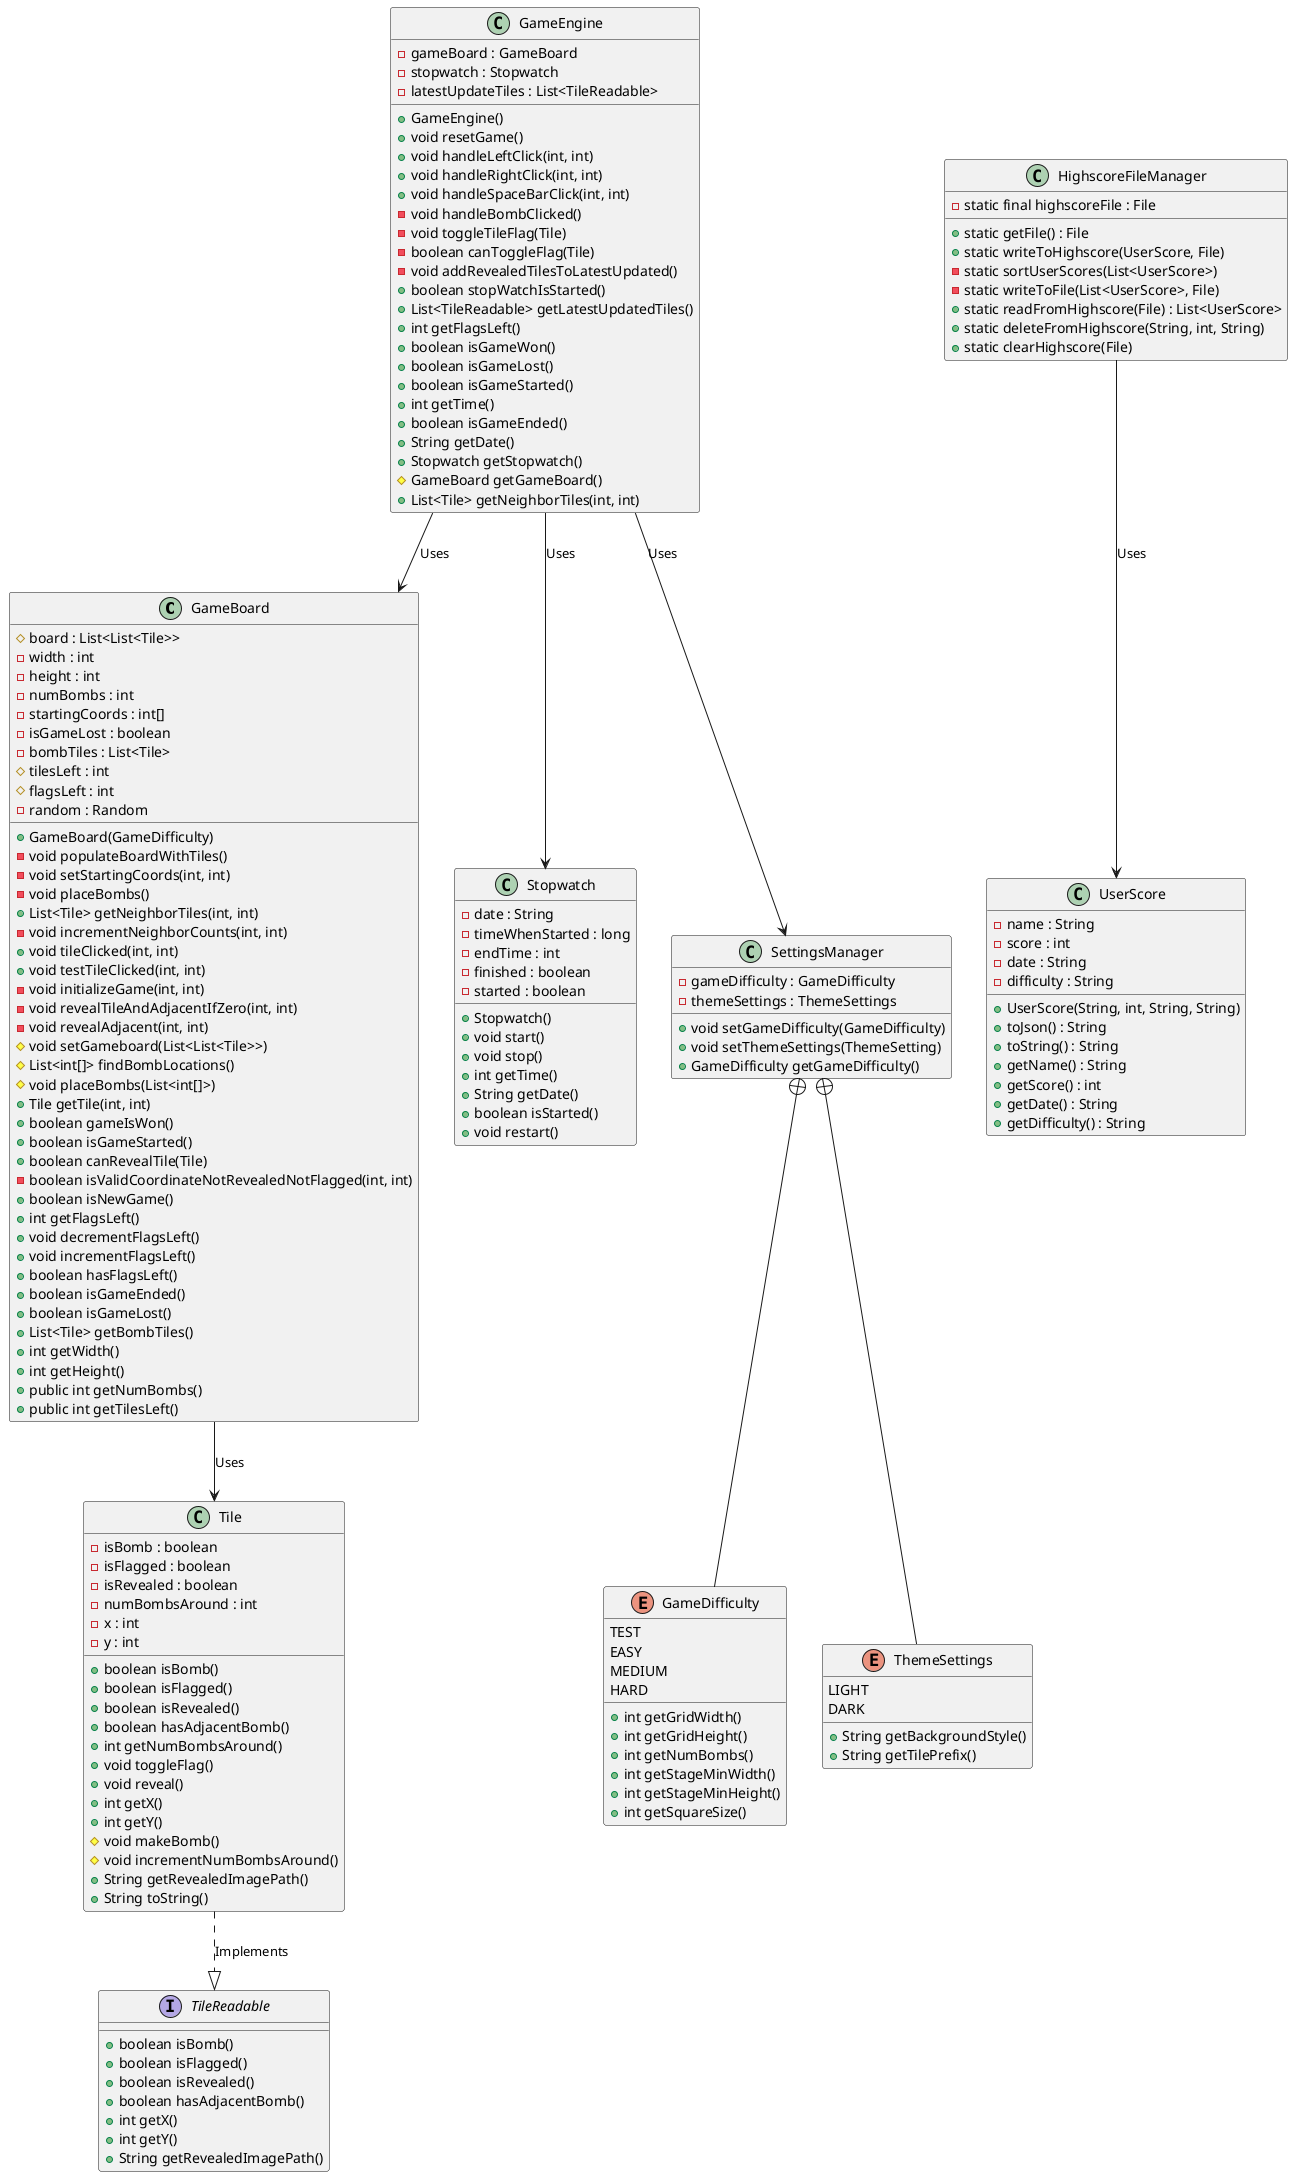 @startuml coreLogicClassDiagram

class GameBoard {
    # board : List<List<Tile>>
    - width : int
    - height : int
    - numBombs : int
    - startingCoords : int[]
    - isGameLost : boolean
    - bombTiles : List<Tile>
    # tilesLeft : int
    # flagsLeft : int
    - random : Random
    + GameBoard(GameDifficulty)
    - void populateBoardWithTiles()
    - void setStartingCoords(int, int)
    - void placeBombs()
    + List<Tile> getNeighborTiles(int, int)
    - void incrementNeighborCounts(int, int)
    + void tileClicked(int, int)
    + void testTileClicked(int, int)
    - void initializeGame(int, int)
    - void revealTileAndAdjacentIfZero(int, int)
    - void revealAdjacent(int, int)
    # void setGameboard(List<List<Tile>>)
    # List<int[]> findBombLocations()
    # void placeBombs(List<int[]>)
    + Tile getTile(int, int)
    + boolean gameIsWon()
    + boolean isGameStarted()
    + boolean canRevealTile(Tile)
    - boolean isValidCoordinateNotRevealedNotFlagged(int, int)
    + boolean isNewGame()
    + int getFlagsLeft()
    + void decrementFlagsLeft()
    + void incrementFlagsLeft()
    + boolean hasFlagsLeft()
    + boolean isGameEnded()
    + boolean isGameLost()
    + List<Tile> getBombTiles()
    + int getWidth()
    + int getHeight()
    + public int getNumBombs()
    + public int getTilesLeft()
}

class Tile {
    - isBomb : boolean
    - isFlagged : boolean
    - isRevealed : boolean
    - numBombsAround : int
    - x : int
    - y : int
    + boolean isBomb()
    + boolean isFlagged()
    + boolean isRevealed()
    + boolean hasAdjacentBomb()
    + int getNumBombsAround()
    + void toggleFlag()
    + void reveal()
    + int getX()
    + int getY()
    # void makeBomb()
    # void incrementNumBombsAround()
    + String getRevealedImagePath()
    + String toString()
}

class Stopwatch {
    - date : String
    - timeWhenStarted : long
    - endTime : int
    - finished : boolean
    - started : boolean
    + Stopwatch()
    + void start()
    + void stop()
    + int getTime()
    + String getDate()
    + boolean isStarted()
    + void restart()
}

class GameEngine {
    - gameBoard : GameBoard
    - stopwatch : Stopwatch
    - latestUpdateTiles : List<TileReadable>
    + GameEngine()
    + void resetGame()
    + void handleLeftClick(int, int)
    + void handleRightClick(int, int)
    + void handleSpaceBarClick(int, int)
    - void handleBombClicked()
    - void toggleTileFlag(Tile)
    - boolean canToggleFlag(Tile)
    - void addRevealedTilesToLatestUpdated()
    + boolean stopWatchIsStarted()
    + List<TileReadable> getLatestUpdatedTiles()
    + int getFlagsLeft()
    + boolean isGameWon()
    + boolean isGameLost()
    + boolean isGameStarted()
    + int getTime()
    + boolean isGameEnded()
    + String getDate()
    + Stopwatch getStopwatch()
    # GameBoard getGameBoard()
    + List<Tile> getNeighborTiles(int, int)
}

enum GameDifficulty {
    TEST
    EASY
    MEDIUM
    HARD
    + int getGridWidth()
    + int getGridHeight()
    + int getNumBombs()
    + int getStageMinWidth()
    + int getStageMinHeight()
    + int getSquareSize()
}

enum ThemeSettings {
    LIGHT
    DARK
    + String getBackgroundStyle()
    + String getTilePrefix()
}

class SettingsManager {
    - gameDifficulty : GameDifficulty
    - themeSettings : ThemeSettings
    + void setGameDifficulty(GameDifficulty)
    + void setThemeSettings(ThemeSetting)
    + GameDifficulty getGameDifficulty()
}

interface TileReadable {
    + boolean isBomb()
    + boolean isFlagged()
    + boolean isRevealed()
    + boolean hasAdjacentBomb()
    + int getX()
    + int getY()
    + String getRevealedImagePath()
}

class HighscoreFileManager {
        - static final highscoreFile : File
        + static getFile() : File
        + static writeToHighscore(UserScore, File)
        - static sortUserScores(List<UserScore>)
        - static writeToFile(List<UserScore>, File)
        + static readFromHighscore(File) : List<UserScore>
        + static deleteFromHighscore(String, int, String)
        + static clearHighscore(File)
    }

    class UserScore {
        - name : String
        - score : int
        - date : String
        - difficulty : String
        + UserScore(String, int, String, String)
        + toJson() : String
        + toString() : String
        + getName() : String
        + getScore() : int
        + getDate() : String
        + getDifficulty() : String
    }

SettingsManager +-- GameDifficulty
SettingsManager +-- ThemeSettings
GameBoard --> Tile : Uses
GameEngine --> SettingsManager : Uses
GameEngine --> Stopwatch : Uses
GameEngine --> GameBoard : Uses
Tile ..|> TileReadable: Implements
HighscoreFileManager --> UserScore: Uses


@enduml
